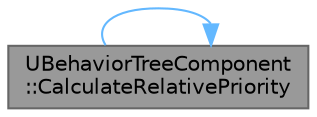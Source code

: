 digraph "UBehaviorTreeComponent::CalculateRelativePriority"
{
 // INTERACTIVE_SVG=YES
 // LATEX_PDF_SIZE
  bgcolor="transparent";
  edge [fontname=Helvetica,fontsize=10,labelfontname=Helvetica,labelfontsize=10];
  node [fontname=Helvetica,fontsize=10,shape=box,height=0.2,width=0.4];
  rankdir="LR";
  Node1 [id="Node000001",label="UBehaviorTreeComponent\l::CalculateRelativePriority",height=0.2,width=0.4,color="gray40", fillcolor="grey60", style="filled", fontcolor="black",tooltip="Return NodeA's relative priority in regards to NodeB."];
  Node1 -> Node1 [id="edge1_Node000001_Node000001",color="steelblue1",style="solid",tooltip=" "];
}
